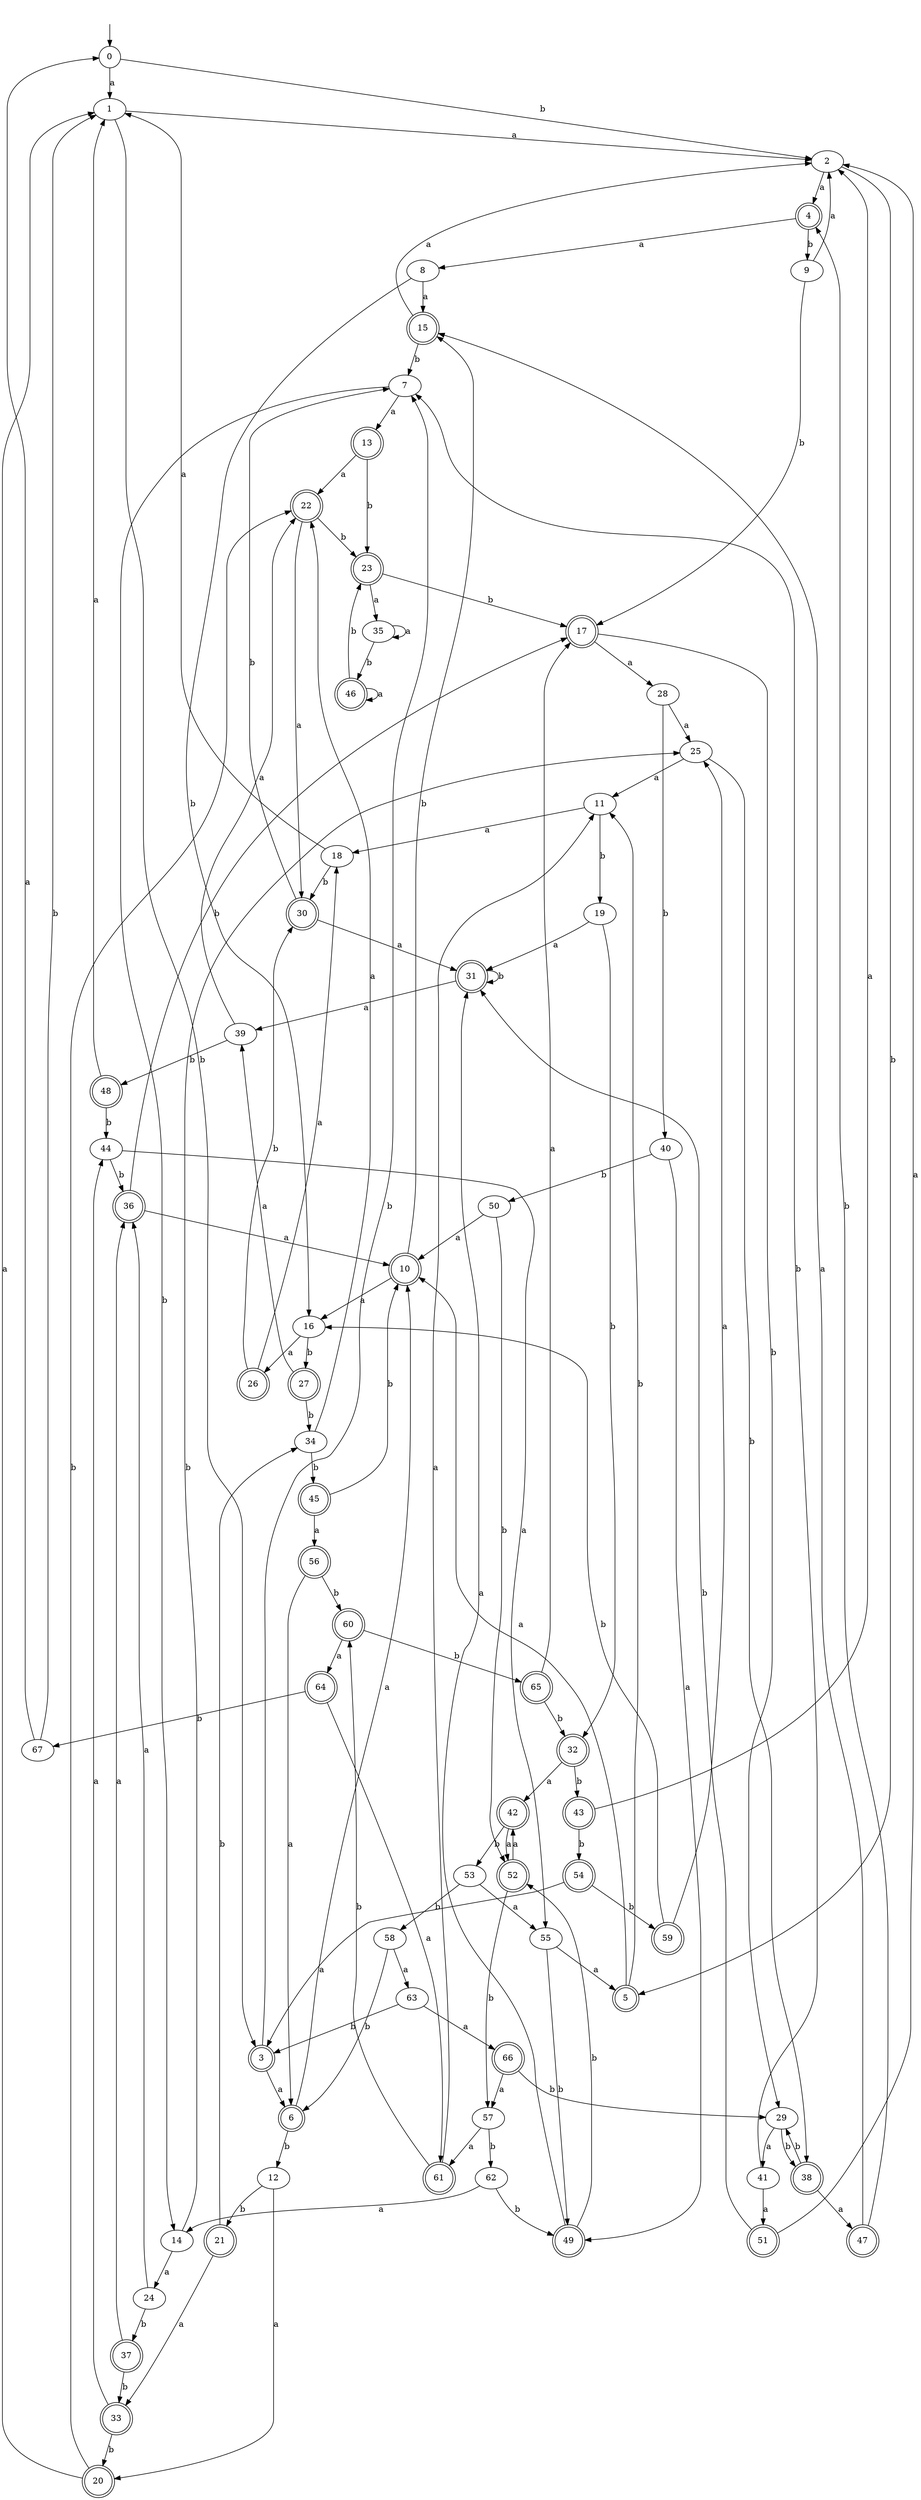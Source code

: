 digraph RandomDFA {
  __start0 [label="", shape=none];
  __start0 -> 0 [label=""];
  0 [shape=circle]
  0 -> 1 [label="a"]
  0 -> 2 [label="b"]
  1
  1 -> 2 [label="a"]
  1 -> 3 [label="b"]
  2
  2 -> 4 [label="a"]
  2 -> 5 [label="b"]
  3 [shape=doublecircle]
  3 -> 6 [label="a"]
  3 -> 7 [label="b"]
  4 [shape=doublecircle]
  4 -> 8 [label="a"]
  4 -> 9 [label="b"]
  5 [shape=doublecircle]
  5 -> 10 [label="a"]
  5 -> 11 [label="b"]
  6 [shape=doublecircle]
  6 -> 10 [label="a"]
  6 -> 12 [label="b"]
  7
  7 -> 13 [label="a"]
  7 -> 14 [label="b"]
  8
  8 -> 15 [label="a"]
  8 -> 16 [label="b"]
  9
  9 -> 2 [label="a"]
  9 -> 17 [label="b"]
  10 [shape=doublecircle]
  10 -> 16 [label="a"]
  10 -> 15 [label="b"]
  11
  11 -> 18 [label="a"]
  11 -> 19 [label="b"]
  12
  12 -> 20 [label="a"]
  12 -> 21 [label="b"]
  13 [shape=doublecircle]
  13 -> 22 [label="a"]
  13 -> 23 [label="b"]
  14
  14 -> 24 [label="a"]
  14 -> 25 [label="b"]
  15 [shape=doublecircle]
  15 -> 2 [label="a"]
  15 -> 7 [label="b"]
  16
  16 -> 26 [label="a"]
  16 -> 27 [label="b"]
  17 [shape=doublecircle]
  17 -> 28 [label="a"]
  17 -> 29 [label="b"]
  18
  18 -> 1 [label="a"]
  18 -> 30 [label="b"]
  19
  19 -> 31 [label="a"]
  19 -> 32 [label="b"]
  20 [shape=doublecircle]
  20 -> 1 [label="a"]
  20 -> 22 [label="b"]
  21 [shape=doublecircle]
  21 -> 33 [label="a"]
  21 -> 34 [label="b"]
  22 [shape=doublecircle]
  22 -> 30 [label="a"]
  22 -> 23 [label="b"]
  23 [shape=doublecircle]
  23 -> 35 [label="a"]
  23 -> 17 [label="b"]
  24
  24 -> 36 [label="a"]
  24 -> 37 [label="b"]
  25
  25 -> 11 [label="a"]
  25 -> 38 [label="b"]
  26 [shape=doublecircle]
  26 -> 18 [label="a"]
  26 -> 30 [label="b"]
  27 [shape=doublecircle]
  27 -> 39 [label="a"]
  27 -> 34 [label="b"]
  28
  28 -> 25 [label="a"]
  28 -> 40 [label="b"]
  29
  29 -> 41 [label="a"]
  29 -> 38 [label="b"]
  30 [shape=doublecircle]
  30 -> 31 [label="a"]
  30 -> 7 [label="b"]
  31 [shape=doublecircle]
  31 -> 39 [label="a"]
  31 -> 31 [label="b"]
  32 [shape=doublecircle]
  32 -> 42 [label="a"]
  32 -> 43 [label="b"]
  33 [shape=doublecircle]
  33 -> 44 [label="a"]
  33 -> 20 [label="b"]
  34
  34 -> 22 [label="a"]
  34 -> 45 [label="b"]
  35
  35 -> 35 [label="a"]
  35 -> 46 [label="b"]
  36 [shape=doublecircle]
  36 -> 10 [label="a"]
  36 -> 17 [label="b"]
  37 [shape=doublecircle]
  37 -> 36 [label="a"]
  37 -> 33 [label="b"]
  38 [shape=doublecircle]
  38 -> 47 [label="a"]
  38 -> 29 [label="b"]
  39
  39 -> 22 [label="a"]
  39 -> 48 [label="b"]
  40
  40 -> 49 [label="a"]
  40 -> 50 [label="b"]
  41
  41 -> 51 [label="a"]
  41 -> 7 [label="b"]
  42 [shape=doublecircle]
  42 -> 52 [label="a"]
  42 -> 53 [label="b"]
  43 [shape=doublecircle]
  43 -> 2 [label="a"]
  43 -> 54 [label="b"]
  44
  44 -> 55 [label="a"]
  44 -> 36 [label="b"]
  45 [shape=doublecircle]
  45 -> 56 [label="a"]
  45 -> 10 [label="b"]
  46 [shape=doublecircle]
  46 -> 46 [label="a"]
  46 -> 23 [label="b"]
  47 [shape=doublecircle]
  47 -> 15 [label="a"]
  47 -> 4 [label="b"]
  48 [shape=doublecircle]
  48 -> 1 [label="a"]
  48 -> 44 [label="b"]
  49 [shape=doublecircle]
  49 -> 31 [label="a"]
  49 -> 52 [label="b"]
  50
  50 -> 10 [label="a"]
  50 -> 52 [label="b"]
  51 [shape=doublecircle]
  51 -> 2 [label="a"]
  51 -> 31 [label="b"]
  52 [shape=doublecircle]
  52 -> 42 [label="a"]
  52 -> 57 [label="b"]
  53
  53 -> 55 [label="a"]
  53 -> 58 [label="b"]
  54 [shape=doublecircle]
  54 -> 3 [label="a"]
  54 -> 59 [label="b"]
  55
  55 -> 5 [label="a"]
  55 -> 49 [label="b"]
  56 [shape=doublecircle]
  56 -> 6 [label="a"]
  56 -> 60 [label="b"]
  57
  57 -> 61 [label="a"]
  57 -> 62 [label="b"]
  58
  58 -> 63 [label="a"]
  58 -> 6 [label="b"]
  59 [shape=doublecircle]
  59 -> 25 [label="a"]
  59 -> 16 [label="b"]
  60 [shape=doublecircle]
  60 -> 64 [label="a"]
  60 -> 65 [label="b"]
  61 [shape=doublecircle]
  61 -> 11 [label="a"]
  61 -> 60 [label="b"]
  62
  62 -> 14 [label="a"]
  62 -> 49 [label="b"]
  63
  63 -> 66 [label="a"]
  63 -> 3 [label="b"]
  64 [shape=doublecircle]
  64 -> 61 [label="a"]
  64 -> 67 [label="b"]
  65 [shape=doublecircle]
  65 -> 17 [label="a"]
  65 -> 32 [label="b"]
  66 [shape=doublecircle]
  66 -> 57 [label="a"]
  66 -> 29 [label="b"]
  67
  67 -> 0 [label="a"]
  67 -> 1 [label="b"]
}
